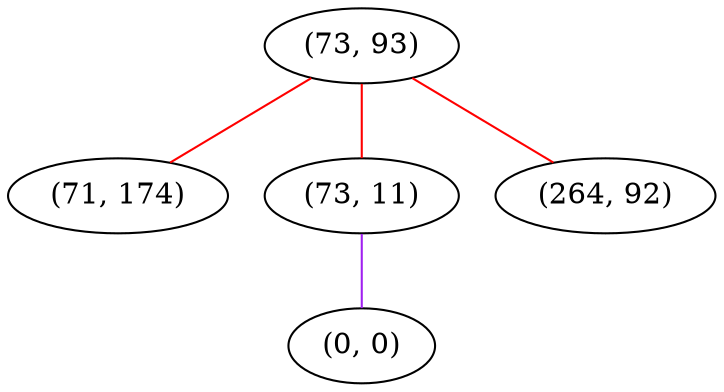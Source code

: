 graph "" {
"(73, 93)";
"(71, 174)";
"(73, 11)";
"(0, 0)";
"(264, 92)";
"(73, 93)" -- "(71, 174)"  [color=red, key=0, weight=1];
"(73, 93)" -- "(73, 11)"  [color=red, key=0, weight=1];
"(73, 93)" -- "(264, 92)"  [color=red, key=0, weight=1];
"(73, 11)" -- "(0, 0)"  [color=purple, key=0, weight=4];
}

